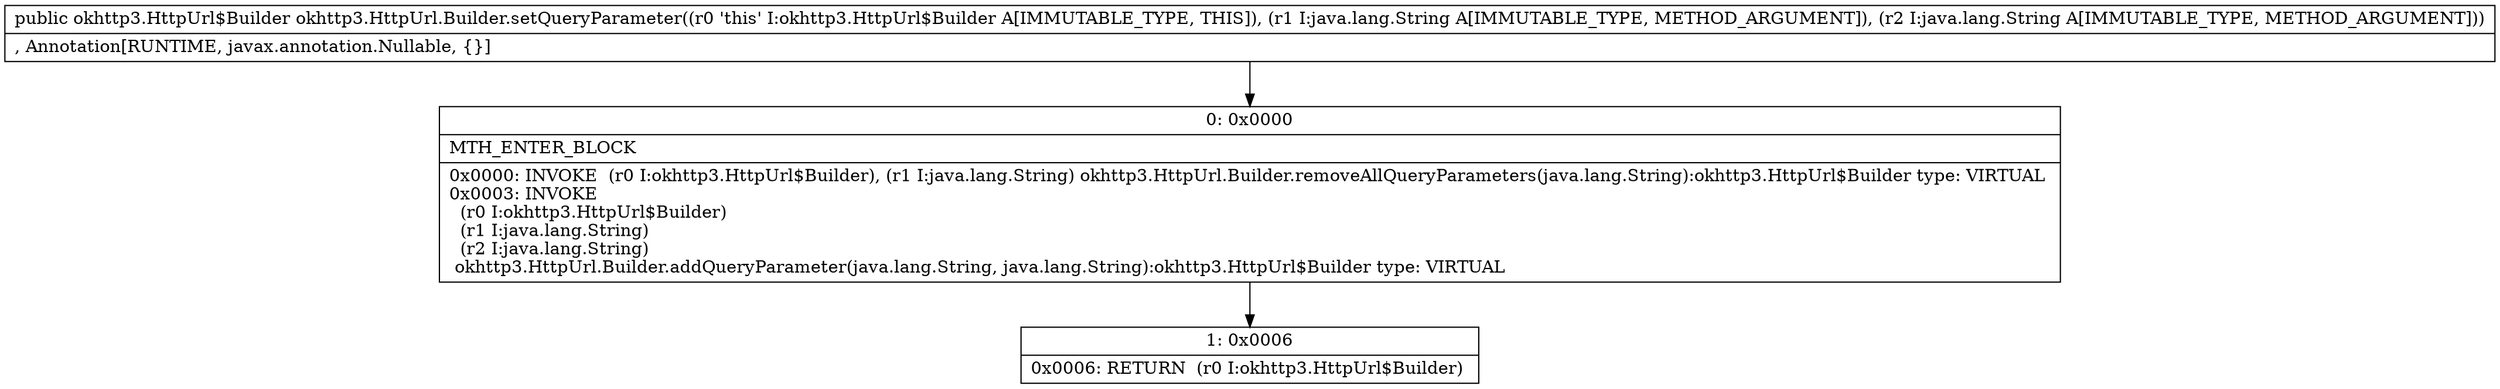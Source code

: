 digraph "CFG forokhttp3.HttpUrl.Builder.setQueryParameter(Ljava\/lang\/String;Ljava\/lang\/String;)Lokhttp3\/HttpUrl$Builder;" {
Node_0 [shape=record,label="{0\:\ 0x0000|MTH_ENTER_BLOCK\l|0x0000: INVOKE  (r0 I:okhttp3.HttpUrl$Builder), (r1 I:java.lang.String) okhttp3.HttpUrl.Builder.removeAllQueryParameters(java.lang.String):okhttp3.HttpUrl$Builder type: VIRTUAL \l0x0003: INVOKE  \l  (r0 I:okhttp3.HttpUrl$Builder)\l  (r1 I:java.lang.String)\l  (r2 I:java.lang.String)\l okhttp3.HttpUrl.Builder.addQueryParameter(java.lang.String, java.lang.String):okhttp3.HttpUrl$Builder type: VIRTUAL \l}"];
Node_1 [shape=record,label="{1\:\ 0x0006|0x0006: RETURN  (r0 I:okhttp3.HttpUrl$Builder) \l}"];
MethodNode[shape=record,label="{public okhttp3.HttpUrl$Builder okhttp3.HttpUrl.Builder.setQueryParameter((r0 'this' I:okhttp3.HttpUrl$Builder A[IMMUTABLE_TYPE, THIS]), (r1 I:java.lang.String A[IMMUTABLE_TYPE, METHOD_ARGUMENT]), (r2 I:java.lang.String A[IMMUTABLE_TYPE, METHOD_ARGUMENT]))  | , Annotation[RUNTIME, javax.annotation.Nullable, \{\}]\l}"];
MethodNode -> Node_0;
Node_0 -> Node_1;
}

